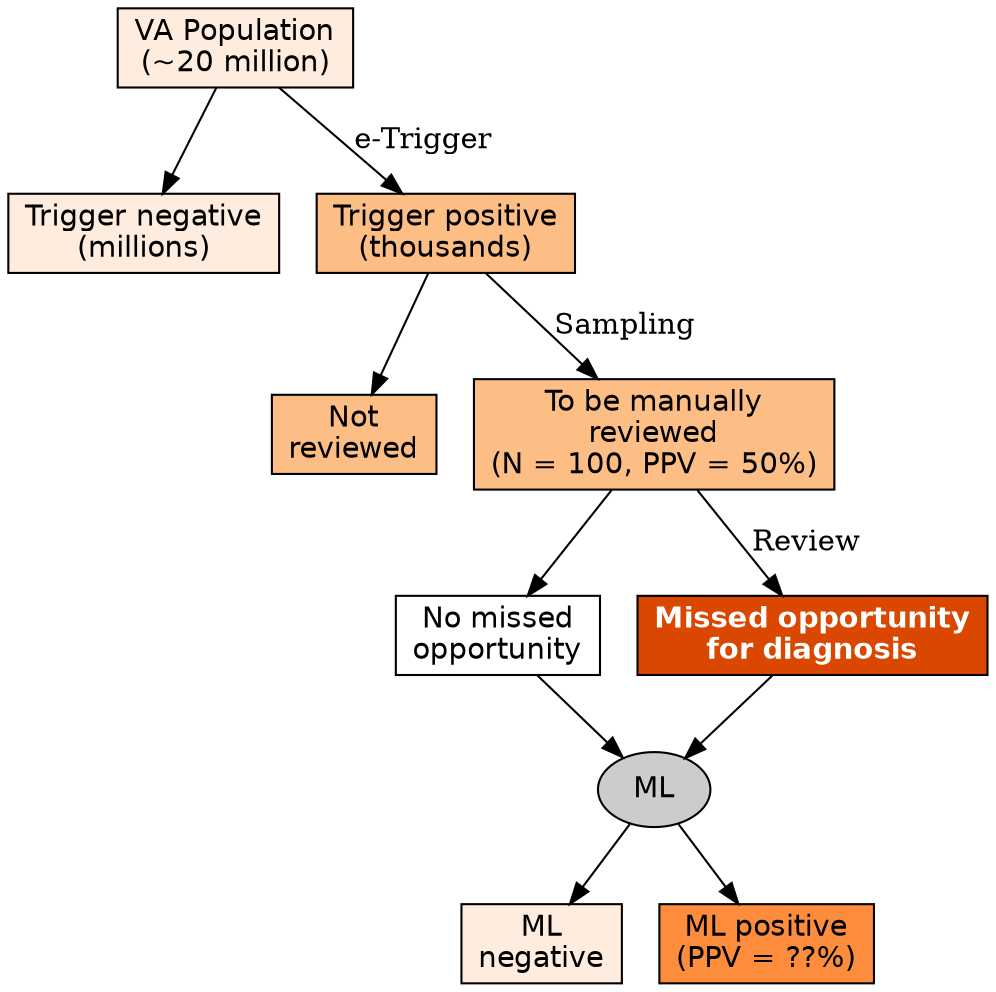 digraph G {

node [style = filled, fillcolor="white", fontname="Helvetica", colorscheme="oranges4"]
  //rankdir = "LR";

// Rectangles for number of charts

twentyMillion [shape="rectangle", label="VA Population\n(~20 million)", fillcolor=1];
millionsNeg [shape="rectangle", label="Trigger negative\n(millions)", fillcolor=1];
thousands [shape="rectangle", label="Trigger positive\n(thousands)", fillcolor=2];
notReview [shape="rectangle" label="Not\nreviewed", fillcolor=2];
hundredReview [shape="rectangle", label="To be manually\nreviewed\n(N = 100, PPV = 50%)", fillcolor=2];
noMissedOD [shape="rectangle", label="No missed\nopportunity"];
MissedOD [shape="rectangle", label="Missed opportunity\nfor diagnosis", fillcolor=4, fontcolor="white", fontname="Helvetica-Bold"];

mlneg [shape="rectangle", fillcolor=1, label="ML\nnegative"];
mlpos [shape="rectangle", fillcolor=3, label="ML positive\n(PPV = ??%)"];  // color 3 is used only for ML +

ML [fillcolor="#cccccc"];

// Edges

twentyMillion -> millionsNeg;
twentyMillion -> thousands [label="e-Trigger"];

thousands -> notReview;
thousands -> hundredReview [label="Sampling"];

hundredReview -> noMissedOD;
hundredReview -> MissedOD [label="Review"];

noMissedOD -> ML;
MissedOD -> ML;

ML -> mlneg;
ML -> mlpos;

}
